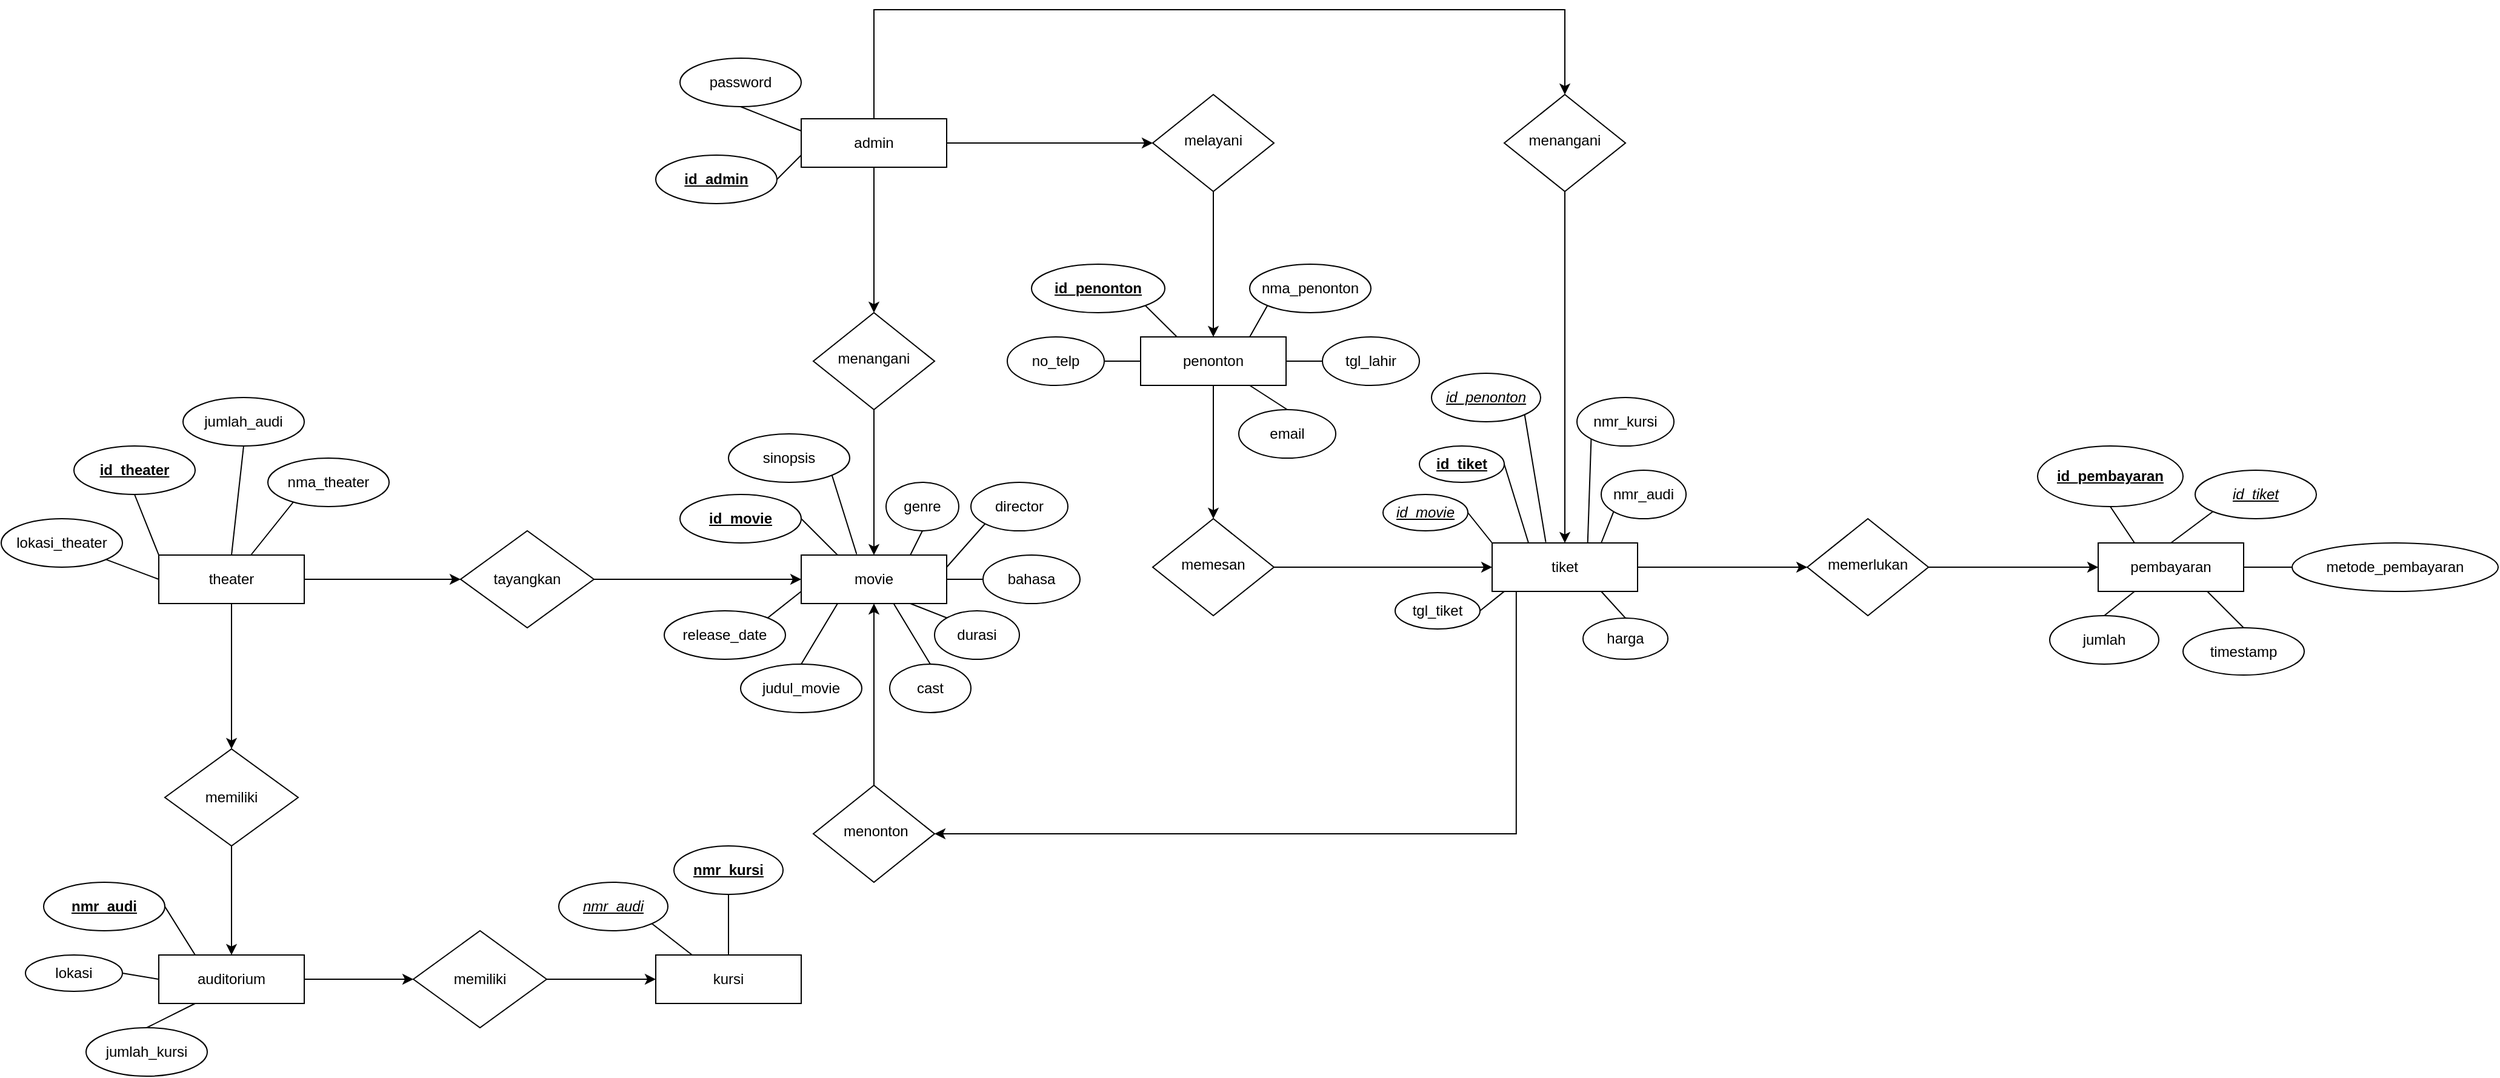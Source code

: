 <mxfile version="22.0.7" type="github">
  <diagram id="C5RBs43oDa-KdzZeNtuy" name="Page-1">
    <mxGraphModel dx="533" dy="1448" grid="1" gridSize="10" guides="1" tooltips="1" connect="1" arrows="1" fold="1" page="1" pageScale="1" pageWidth="827" pageHeight="1169" math="0" shadow="0">
      <root>
        <mxCell id="WIyWlLk6GJQsqaUBKTNV-0" />
        <mxCell id="WIyWlLk6GJQsqaUBKTNV-1" parent="WIyWlLk6GJQsqaUBKTNV-0" />
        <mxCell id="_PKyM5IX76t0KB1Gp7Ri-10" style="edgeStyle=orthogonalEdgeStyle;rounded=0;orthogonalLoop=1;jettySize=auto;html=1;exitX=1;exitY=0.5;exitDx=0;exitDy=0;entryX=0;entryY=0.5;entryDx=0;entryDy=0;" parent="WIyWlLk6GJQsqaUBKTNV-1" source="WIyWlLk6GJQsqaUBKTNV-3" target="WIyWlLk6GJQsqaUBKTNV-6" edge="1">
          <mxGeometry relative="1" as="geometry" />
        </mxCell>
        <mxCell id="_PKyM5IX76t0KB1Gp7Ri-12" style="edgeStyle=orthogonalEdgeStyle;rounded=0;orthogonalLoop=1;jettySize=auto;html=1;exitX=0.5;exitY=1;exitDx=0;exitDy=0;entryX=0.5;entryY=0;entryDx=0;entryDy=0;" parent="WIyWlLk6GJQsqaUBKTNV-1" source="WIyWlLk6GJQsqaUBKTNV-3" target="_PKyM5IX76t0KB1Gp7Ri-1" edge="1">
          <mxGeometry relative="1" as="geometry" />
        </mxCell>
        <mxCell id="siYbV0HiUOZwd2Igdg8H-30" style="rounded=0;orthogonalLoop=1;jettySize=auto;html=1;exitX=0;exitY=0.75;exitDx=0;exitDy=0;entryX=1;entryY=0.5;entryDx=0;entryDy=0;endArrow=none;endFill=0;" edge="1" parent="WIyWlLk6GJQsqaUBKTNV-1" source="WIyWlLk6GJQsqaUBKTNV-3" target="siYbV0HiUOZwd2Igdg8H-27">
          <mxGeometry relative="1" as="geometry" />
        </mxCell>
        <mxCell id="siYbV0HiUOZwd2Igdg8H-31" style="rounded=0;orthogonalLoop=1;jettySize=auto;html=1;exitX=0;exitY=0.25;exitDx=0;exitDy=0;entryX=0.5;entryY=1;entryDx=0;entryDy=0;endArrow=none;endFill=0;" edge="1" parent="WIyWlLk6GJQsqaUBKTNV-1" source="WIyWlLk6GJQsqaUBKTNV-3" target="siYbV0HiUOZwd2Igdg8H-29">
          <mxGeometry relative="1" as="geometry" />
        </mxCell>
        <mxCell id="siYbV0HiUOZwd2Igdg8H-51" style="edgeStyle=orthogonalEdgeStyle;rounded=0;orthogonalLoop=1;jettySize=auto;html=1;exitX=0.5;exitY=0;exitDx=0;exitDy=0;entryX=0.5;entryY=0;entryDx=0;entryDy=0;" edge="1" parent="WIyWlLk6GJQsqaUBKTNV-1" source="WIyWlLk6GJQsqaUBKTNV-3" target="siYbV0HiUOZwd2Igdg8H-52">
          <mxGeometry relative="1" as="geometry">
            <mxPoint x="1380" y="-1130" as="targetPoint" />
            <Array as="points">
              <mxPoint x="900" y="-1080" />
              <mxPoint x="1470" y="-1080" />
            </Array>
          </mxGeometry>
        </mxCell>
        <mxCell id="WIyWlLk6GJQsqaUBKTNV-3" value="admin" style="rounded=1;whiteSpace=wrap;html=1;fontSize=12;glass=0;strokeWidth=1;shadow=0;arcSize=0;" parent="WIyWlLk6GJQsqaUBKTNV-1" vertex="1">
          <mxGeometry x="840" y="-990" width="120" height="40" as="geometry" />
        </mxCell>
        <mxCell id="_PKyM5IX76t0KB1Gp7Ri-16" style="edgeStyle=orthogonalEdgeStyle;rounded=0;orthogonalLoop=1;jettySize=auto;html=1;exitX=0.5;exitY=1;exitDx=0;exitDy=0;entryX=0.5;entryY=0;entryDx=0;entryDy=0;" parent="WIyWlLk6GJQsqaUBKTNV-1" source="WIyWlLk6GJQsqaUBKTNV-6" target="WIyWlLk6GJQsqaUBKTNV-11" edge="1">
          <mxGeometry relative="1" as="geometry" />
        </mxCell>
        <mxCell id="WIyWlLk6GJQsqaUBKTNV-6" value="melayani" style="rhombus;whiteSpace=wrap;html=1;shadow=0;fontFamily=Helvetica;fontSize=12;align=center;strokeWidth=1;spacing=6;spacingTop=-4;" parent="WIyWlLk6GJQsqaUBKTNV-1" vertex="1">
          <mxGeometry x="1130" y="-1010" width="100" height="80" as="geometry" />
        </mxCell>
        <mxCell id="siYbV0HiUOZwd2Igdg8H-17" style="rounded=0;orthogonalLoop=1;jettySize=auto;html=1;exitX=0.75;exitY=1;exitDx=0;exitDy=0;entryX=0;entryY=0;entryDx=0;entryDy=0;endArrow=none;endFill=0;" edge="1" parent="WIyWlLk6GJQsqaUBKTNV-1" source="WIyWlLk6GJQsqaUBKTNV-7" target="siYbV0HiUOZwd2Igdg8H-11">
          <mxGeometry relative="1" as="geometry" />
        </mxCell>
        <mxCell id="siYbV0HiUOZwd2Igdg8H-18" style="rounded=0;orthogonalLoop=1;jettySize=auto;html=1;exitX=1;exitY=0.5;exitDx=0;exitDy=0;entryX=0;entryY=0.5;entryDx=0;entryDy=0;endArrow=none;endFill=0;" edge="1" parent="WIyWlLk6GJQsqaUBKTNV-1" source="WIyWlLk6GJQsqaUBKTNV-7" target="siYbV0HiUOZwd2Igdg8H-10">
          <mxGeometry relative="1" as="geometry" />
        </mxCell>
        <mxCell id="siYbV0HiUOZwd2Igdg8H-20" style="rounded=0;orthogonalLoop=1;jettySize=auto;html=1;exitX=1;exitY=0.25;exitDx=0;exitDy=0;entryX=0;entryY=1;entryDx=0;entryDy=0;endArrow=none;endFill=0;" edge="1" parent="WIyWlLk6GJQsqaUBKTNV-1" source="WIyWlLk6GJQsqaUBKTNV-7" target="siYbV0HiUOZwd2Igdg8H-15">
          <mxGeometry relative="1" as="geometry" />
        </mxCell>
        <mxCell id="siYbV0HiUOZwd2Igdg8H-21" style="rounded=0;orthogonalLoop=1;jettySize=auto;html=1;exitX=0.381;exitY=-0.019;exitDx=0;exitDy=0;entryX=1;entryY=1;entryDx=0;entryDy=0;exitPerimeter=0;endArrow=none;endFill=0;" edge="1" parent="WIyWlLk6GJQsqaUBKTNV-1" source="WIyWlLk6GJQsqaUBKTNV-7" target="siYbV0HiUOZwd2Igdg8H-13">
          <mxGeometry relative="1" as="geometry" />
        </mxCell>
        <mxCell id="siYbV0HiUOZwd2Igdg8H-22" style="rounded=0;orthogonalLoop=1;jettySize=auto;html=1;exitX=0.25;exitY=1;exitDx=0;exitDy=0;entryX=0.5;entryY=0;entryDx=0;entryDy=0;endArrow=none;endFill=0;" edge="1" parent="WIyWlLk6GJQsqaUBKTNV-1" source="WIyWlLk6GJQsqaUBKTNV-7" target="siYbV0HiUOZwd2Igdg8H-7">
          <mxGeometry relative="1" as="geometry" />
        </mxCell>
        <mxCell id="siYbV0HiUOZwd2Igdg8H-23" style="rounded=0;orthogonalLoop=1;jettySize=auto;html=1;exitX=0;exitY=0.75;exitDx=0;exitDy=0;entryX=1;entryY=0;entryDx=0;entryDy=0;endArrow=none;endFill=0;" edge="1" parent="WIyWlLk6GJQsqaUBKTNV-1" source="WIyWlLk6GJQsqaUBKTNV-7" target="siYbV0HiUOZwd2Igdg8H-12">
          <mxGeometry relative="1" as="geometry" />
        </mxCell>
        <mxCell id="siYbV0HiUOZwd2Igdg8H-24" style="rounded=0;orthogonalLoop=1;jettySize=auto;html=1;exitX=0.636;exitY=1.004;exitDx=0;exitDy=0;entryX=0.5;entryY=0;entryDx=0;entryDy=0;endArrow=none;endFill=0;exitPerimeter=0;" edge="1" parent="WIyWlLk6GJQsqaUBKTNV-1" source="WIyWlLk6GJQsqaUBKTNV-7" target="siYbV0HiUOZwd2Igdg8H-14">
          <mxGeometry relative="1" as="geometry" />
        </mxCell>
        <mxCell id="siYbV0HiUOZwd2Igdg8H-25" style="rounded=0;orthogonalLoop=1;jettySize=auto;html=1;exitX=0.25;exitY=0;exitDx=0;exitDy=0;entryX=1;entryY=0.5;entryDx=0;entryDy=0;endArrow=none;endFill=0;" edge="1" parent="WIyWlLk6GJQsqaUBKTNV-1" source="WIyWlLk6GJQsqaUBKTNV-7" target="siYbV0HiUOZwd2Igdg8H-8">
          <mxGeometry relative="1" as="geometry" />
        </mxCell>
        <mxCell id="siYbV0HiUOZwd2Igdg8H-26" style="rounded=0;orthogonalLoop=1;jettySize=auto;html=1;exitX=0.75;exitY=0;exitDx=0;exitDy=0;entryX=0.5;entryY=1;entryDx=0;entryDy=0;endArrow=none;endFill=0;" edge="1" parent="WIyWlLk6GJQsqaUBKTNV-1" source="WIyWlLk6GJQsqaUBKTNV-7" target="siYbV0HiUOZwd2Igdg8H-9">
          <mxGeometry relative="1" as="geometry" />
        </mxCell>
        <mxCell id="WIyWlLk6GJQsqaUBKTNV-7" value="movie" style="rounded=1;whiteSpace=wrap;html=1;fontSize=12;glass=0;strokeWidth=1;shadow=0;arcSize=0;" parent="WIyWlLk6GJQsqaUBKTNV-1" vertex="1">
          <mxGeometry x="840" y="-630" width="120" height="40" as="geometry" />
        </mxCell>
        <mxCell id="_PKyM5IX76t0KB1Gp7Ri-24" style="edgeStyle=orthogonalEdgeStyle;rounded=0;orthogonalLoop=1;jettySize=auto;html=1;exitX=1;exitY=0.5;exitDx=0;exitDy=0;entryX=0;entryY=0.5;entryDx=0;entryDy=0;" parent="WIyWlLk6GJQsqaUBKTNV-1" source="WIyWlLk6GJQsqaUBKTNV-10" target="WIyWlLk6GJQsqaUBKTNV-12" edge="1">
          <mxGeometry relative="1" as="geometry">
            <Array as="points">
              <mxPoint x="1300" y="-620" />
              <mxPoint x="1300" y="-620" />
            </Array>
          </mxGeometry>
        </mxCell>
        <mxCell id="WIyWlLk6GJQsqaUBKTNV-10" value="memesan" style="rhombus;whiteSpace=wrap;html=1;shadow=0;fontFamily=Helvetica;fontSize=12;align=center;strokeWidth=1;spacing=6;spacingTop=-4;" parent="WIyWlLk6GJQsqaUBKTNV-1" vertex="1">
          <mxGeometry x="1130" y="-660" width="100" height="80" as="geometry" />
        </mxCell>
        <mxCell id="_PKyM5IX76t0KB1Gp7Ri-23" style="edgeStyle=orthogonalEdgeStyle;rounded=0;orthogonalLoop=1;jettySize=auto;html=1;exitX=0.5;exitY=1;exitDx=0;exitDy=0;entryX=0.5;entryY=0;entryDx=0;entryDy=0;" parent="WIyWlLk6GJQsqaUBKTNV-1" source="WIyWlLk6GJQsqaUBKTNV-11" target="WIyWlLk6GJQsqaUBKTNV-10" edge="1">
          <mxGeometry relative="1" as="geometry" />
        </mxCell>
        <mxCell id="siYbV0HiUOZwd2Igdg8H-39" style="rounded=0;orthogonalLoop=1;jettySize=auto;html=1;exitX=1;exitY=0.5;exitDx=0;exitDy=0;entryX=0;entryY=0.5;entryDx=0;entryDy=0;endArrow=none;endFill=0;" edge="1" parent="WIyWlLk6GJQsqaUBKTNV-1" source="WIyWlLk6GJQsqaUBKTNV-11" target="siYbV0HiUOZwd2Igdg8H-32">
          <mxGeometry relative="1" as="geometry" />
        </mxCell>
        <mxCell id="siYbV0HiUOZwd2Igdg8H-40" style="rounded=0;orthogonalLoop=1;jettySize=auto;html=1;exitX=0.75;exitY=0;exitDx=0;exitDy=0;entryX=0;entryY=1;entryDx=0;entryDy=0;endArrow=none;endFill=0;" edge="1" parent="WIyWlLk6GJQsqaUBKTNV-1" source="WIyWlLk6GJQsqaUBKTNV-11" target="siYbV0HiUOZwd2Igdg8H-34">
          <mxGeometry relative="1" as="geometry" />
        </mxCell>
        <mxCell id="siYbV0HiUOZwd2Igdg8H-41" style="rounded=0;orthogonalLoop=1;jettySize=auto;html=1;exitX=0.75;exitY=1;exitDx=0;exitDy=0;entryX=0.5;entryY=0;entryDx=0;entryDy=0;endArrow=none;endFill=0;" edge="1" parent="WIyWlLk6GJQsqaUBKTNV-1" source="WIyWlLk6GJQsqaUBKTNV-11" target="siYbV0HiUOZwd2Igdg8H-33">
          <mxGeometry relative="1" as="geometry" />
        </mxCell>
        <mxCell id="siYbV0HiUOZwd2Igdg8H-42" style="rounded=0;orthogonalLoop=1;jettySize=auto;html=1;exitX=0;exitY=0.5;exitDx=0;exitDy=0;entryX=1;entryY=0.5;entryDx=0;entryDy=0;endArrow=none;endFill=0;" edge="1" parent="WIyWlLk6GJQsqaUBKTNV-1" source="WIyWlLk6GJQsqaUBKTNV-11" target="siYbV0HiUOZwd2Igdg8H-38">
          <mxGeometry relative="1" as="geometry" />
        </mxCell>
        <mxCell id="siYbV0HiUOZwd2Igdg8H-43" style="rounded=0;orthogonalLoop=1;jettySize=auto;html=1;exitX=0.25;exitY=0;exitDx=0;exitDy=0;entryX=1;entryY=1;entryDx=0;entryDy=0;endArrow=none;endFill=0;" edge="1" parent="WIyWlLk6GJQsqaUBKTNV-1" source="WIyWlLk6GJQsqaUBKTNV-11" target="siYbV0HiUOZwd2Igdg8H-35">
          <mxGeometry relative="1" as="geometry" />
        </mxCell>
        <mxCell id="WIyWlLk6GJQsqaUBKTNV-11" value="penonton" style="rounded=1;whiteSpace=wrap;html=1;fontSize=12;glass=0;strokeWidth=1;shadow=0;arcSize=0;" parent="WIyWlLk6GJQsqaUBKTNV-1" vertex="1">
          <mxGeometry x="1120" y="-810" width="120" height="40" as="geometry" />
        </mxCell>
        <mxCell id="H7lzsLQxyqfOXOnWuKf4-11" style="edgeStyle=orthogonalEdgeStyle;rounded=0;orthogonalLoop=1;jettySize=auto;html=1;entryX=0;entryY=0.5;entryDx=0;entryDy=0;exitX=1;exitY=0.5;exitDx=0;exitDy=0;" parent="WIyWlLk6GJQsqaUBKTNV-1" source="WIyWlLk6GJQsqaUBKTNV-12" target="H7lzsLQxyqfOXOnWuKf4-3" edge="1">
          <mxGeometry relative="1" as="geometry">
            <mxPoint x="1580" y="-530" as="sourcePoint" />
          </mxGeometry>
        </mxCell>
        <mxCell id="_PKyM5IX76t0KB1Gp7Ri-25" style="edgeStyle=orthogonalEdgeStyle;rounded=0;orthogonalLoop=1;jettySize=auto;html=1;exitX=0.166;exitY=0.983;exitDx=0;exitDy=0;entryX=1;entryY=0.5;entryDx=0;entryDy=0;exitPerimeter=0;" parent="WIyWlLk6GJQsqaUBKTNV-1" source="WIyWlLk6GJQsqaUBKTNV-12" target="H7lzsLQxyqfOXOnWuKf4-21" edge="1">
          <mxGeometry relative="1" as="geometry">
            <Array as="points">
              <mxPoint x="1430" y="-400" />
            </Array>
          </mxGeometry>
        </mxCell>
        <mxCell id="siYbV0HiUOZwd2Igdg8H-61" style="rounded=0;orthogonalLoop=1;jettySize=auto;html=1;exitX=0.25;exitY=0;exitDx=0;exitDy=0;entryX=1;entryY=0.5;entryDx=0;entryDy=0;endArrow=none;endFill=0;" edge="1" parent="WIyWlLk6GJQsqaUBKTNV-1" source="WIyWlLk6GJQsqaUBKTNV-12" target="siYbV0HiUOZwd2Igdg8H-47">
          <mxGeometry relative="1" as="geometry" />
        </mxCell>
        <mxCell id="siYbV0HiUOZwd2Igdg8H-62" style="rounded=0;orthogonalLoop=1;jettySize=auto;html=1;exitX=0.369;exitY=-0.017;exitDx=0;exitDy=0;entryX=1;entryY=1;entryDx=0;entryDy=0;endArrow=none;endFill=0;exitPerimeter=0;" edge="1" parent="WIyWlLk6GJQsqaUBKTNV-1" source="WIyWlLk6GJQsqaUBKTNV-12" target="siYbV0HiUOZwd2Igdg8H-57">
          <mxGeometry relative="1" as="geometry" />
        </mxCell>
        <mxCell id="siYbV0HiUOZwd2Igdg8H-63" style="rounded=0;orthogonalLoop=1;jettySize=auto;html=1;exitX=0.657;exitY=0.002;exitDx=0;exitDy=0;entryX=0;entryY=1;entryDx=0;entryDy=0;endArrow=none;endFill=0;exitPerimeter=0;" edge="1" parent="WIyWlLk6GJQsqaUBKTNV-1" source="WIyWlLk6GJQsqaUBKTNV-12" target="siYbV0HiUOZwd2Igdg8H-56">
          <mxGeometry relative="1" as="geometry" />
        </mxCell>
        <mxCell id="siYbV0HiUOZwd2Igdg8H-64" style="rounded=0;orthogonalLoop=1;jettySize=auto;html=1;exitX=0.75;exitY=0;exitDx=0;exitDy=0;entryX=0;entryY=1;entryDx=0;entryDy=0;endArrow=none;endFill=0;" edge="1" parent="WIyWlLk6GJQsqaUBKTNV-1" source="WIyWlLk6GJQsqaUBKTNV-12" target="siYbV0HiUOZwd2Igdg8H-49">
          <mxGeometry relative="1" as="geometry" />
        </mxCell>
        <mxCell id="siYbV0HiUOZwd2Igdg8H-65" style="rounded=0;orthogonalLoop=1;jettySize=auto;html=1;exitX=0.75;exitY=1;exitDx=0;exitDy=0;entryX=0.5;entryY=0;entryDx=0;entryDy=0;endArrow=none;endFill=0;" edge="1" parent="WIyWlLk6GJQsqaUBKTNV-1" source="WIyWlLk6GJQsqaUBKTNV-12" target="siYbV0HiUOZwd2Igdg8H-58">
          <mxGeometry relative="1" as="geometry" />
        </mxCell>
        <mxCell id="siYbV0HiUOZwd2Igdg8H-66" style="rounded=0;orthogonalLoop=1;jettySize=auto;html=1;exitX=0.097;exitY=0.967;exitDx=0;exitDy=0;entryX=1;entryY=0.5;entryDx=0;entryDy=0;endArrow=none;endFill=0;exitPerimeter=0;" edge="1" parent="WIyWlLk6GJQsqaUBKTNV-1" source="WIyWlLk6GJQsqaUBKTNV-12" target="siYbV0HiUOZwd2Igdg8H-59">
          <mxGeometry relative="1" as="geometry" />
        </mxCell>
        <mxCell id="siYbV0HiUOZwd2Igdg8H-67" style="rounded=0;orthogonalLoop=1;jettySize=auto;html=1;exitX=0;exitY=0;exitDx=0;exitDy=0;entryX=1;entryY=0.5;entryDx=0;entryDy=0;endArrow=none;endFill=0;" edge="1" parent="WIyWlLk6GJQsqaUBKTNV-1" source="WIyWlLk6GJQsqaUBKTNV-12" target="siYbV0HiUOZwd2Igdg8H-60">
          <mxGeometry relative="1" as="geometry" />
        </mxCell>
        <mxCell id="WIyWlLk6GJQsqaUBKTNV-12" value="tiket" style="rounded=1;whiteSpace=wrap;html=1;fontSize=12;glass=0;strokeWidth=1;shadow=0;arcSize=0;" parent="WIyWlLk6GJQsqaUBKTNV-1" vertex="1">
          <mxGeometry x="1410" y="-640" width="120" height="40" as="geometry" />
        </mxCell>
        <mxCell id="siYbV0HiUOZwd2Igdg8H-82" style="rounded=0;orthogonalLoop=1;jettySize=auto;html=1;exitX=0.25;exitY=0;exitDx=0;exitDy=0;entryX=0.5;entryY=1;entryDx=0;entryDy=0;endArrow=none;endFill=0;" edge="1" parent="WIyWlLk6GJQsqaUBKTNV-1" source="0pmJgNY4Z6x7X1kbjib6-4" target="siYbV0HiUOZwd2Igdg8H-77">
          <mxGeometry relative="1" as="geometry" />
        </mxCell>
        <mxCell id="siYbV0HiUOZwd2Igdg8H-83" style="rounded=0;orthogonalLoop=1;jettySize=auto;html=1;exitX=0.5;exitY=0;exitDx=0;exitDy=0;entryX=0;entryY=1;entryDx=0;entryDy=0;endArrow=none;endFill=0;" edge="1" parent="WIyWlLk6GJQsqaUBKTNV-1" source="0pmJgNY4Z6x7X1kbjib6-4" target="siYbV0HiUOZwd2Igdg8H-80">
          <mxGeometry relative="1" as="geometry" />
        </mxCell>
        <mxCell id="siYbV0HiUOZwd2Igdg8H-84" style="rounded=0;orthogonalLoop=1;jettySize=auto;html=1;exitX=1;exitY=0.5;exitDx=0;exitDy=0;entryX=0;entryY=0.5;entryDx=0;entryDy=0;endArrow=none;endFill=0;" edge="1" parent="WIyWlLk6GJQsqaUBKTNV-1" source="0pmJgNY4Z6x7X1kbjib6-4" target="siYbV0HiUOZwd2Igdg8H-81">
          <mxGeometry relative="1" as="geometry" />
        </mxCell>
        <mxCell id="siYbV0HiUOZwd2Igdg8H-85" style="rounded=0;orthogonalLoop=1;jettySize=auto;html=1;exitX=0.75;exitY=1;exitDx=0;exitDy=0;entryX=0.5;entryY=0;entryDx=0;entryDy=0;endArrow=none;endFill=0;" edge="1" parent="WIyWlLk6GJQsqaUBKTNV-1" source="0pmJgNY4Z6x7X1kbjib6-4" target="siYbV0HiUOZwd2Igdg8H-79">
          <mxGeometry relative="1" as="geometry" />
        </mxCell>
        <mxCell id="siYbV0HiUOZwd2Igdg8H-86" style="rounded=0;orthogonalLoop=1;jettySize=auto;html=1;exitX=0.25;exitY=1;exitDx=0;exitDy=0;entryX=0.5;entryY=0;entryDx=0;entryDy=0;endArrow=none;endFill=0;" edge="1" parent="WIyWlLk6GJQsqaUBKTNV-1" source="0pmJgNY4Z6x7X1kbjib6-4" target="siYbV0HiUOZwd2Igdg8H-78">
          <mxGeometry relative="1" as="geometry" />
        </mxCell>
        <mxCell id="0pmJgNY4Z6x7X1kbjib6-4" value="pembayaran" style="rounded=1;whiteSpace=wrap;html=1;fontSize=12;glass=0;strokeWidth=1;shadow=0;arcSize=0;" parent="WIyWlLk6GJQsqaUBKTNV-1" vertex="1">
          <mxGeometry x="1910" y="-640" width="120" height="40" as="geometry" />
        </mxCell>
        <mxCell id="H7lzsLQxyqfOXOnWuKf4-13" value="" style="edgeStyle=orthogonalEdgeStyle;rounded=0;orthogonalLoop=1;jettySize=auto;html=1;exitX=1;exitY=0.5;exitDx=0;exitDy=0;entryX=0;entryY=0.5;entryDx=0;entryDy=0;" parent="WIyWlLk6GJQsqaUBKTNV-1" source="H7lzsLQxyqfOXOnWuKf4-3" target="0pmJgNY4Z6x7X1kbjib6-4" edge="1">
          <mxGeometry relative="1" as="geometry" />
        </mxCell>
        <mxCell id="H7lzsLQxyqfOXOnWuKf4-3" value="memerlukan" style="rhombus;whiteSpace=wrap;html=1;shadow=0;fontFamily=Helvetica;fontSize=12;align=center;strokeWidth=1;spacing=6;spacingTop=-4;" parent="WIyWlLk6GJQsqaUBKTNV-1" vertex="1">
          <mxGeometry x="1670" y="-660" width="100" height="80" as="geometry" />
        </mxCell>
        <mxCell id="_PKyM5IX76t0KB1Gp7Ri-26" style="edgeStyle=orthogonalEdgeStyle;rounded=0;orthogonalLoop=1;jettySize=auto;html=1;exitX=0.5;exitY=0;exitDx=0;exitDy=0;entryX=0.5;entryY=1;entryDx=0;entryDy=0;" parent="WIyWlLk6GJQsqaUBKTNV-1" source="H7lzsLQxyqfOXOnWuKf4-21" target="WIyWlLk6GJQsqaUBKTNV-7" edge="1">
          <mxGeometry relative="1" as="geometry" />
        </mxCell>
        <mxCell id="H7lzsLQxyqfOXOnWuKf4-21" value="&amp;nbsp;menonton" style="rhombus;whiteSpace=wrap;html=1;shadow=0;fontFamily=Helvetica;fontSize=12;align=center;strokeWidth=1;spacing=6;spacingTop=-4;" parent="WIyWlLk6GJQsqaUBKTNV-1" vertex="1">
          <mxGeometry x="850" y="-440" width="100" height="80" as="geometry" />
        </mxCell>
        <mxCell id="_PKyM5IX76t0KB1Gp7Ri-20" style="edgeStyle=orthogonalEdgeStyle;rounded=0;orthogonalLoop=1;jettySize=auto;html=1;exitX=0.5;exitY=1;exitDx=0;exitDy=0;entryX=0.5;entryY=0;entryDx=0;entryDy=0;" parent="WIyWlLk6GJQsqaUBKTNV-1" source="_PKyM5IX76t0KB1Gp7Ri-1" target="WIyWlLk6GJQsqaUBKTNV-7" edge="1">
          <mxGeometry relative="1" as="geometry" />
        </mxCell>
        <mxCell id="_PKyM5IX76t0KB1Gp7Ri-1" value="menangani" style="rhombus;whiteSpace=wrap;html=1;shadow=0;fontFamily=Helvetica;fontSize=12;align=center;strokeWidth=1;spacing=6;spacingTop=-4;" parent="WIyWlLk6GJQsqaUBKTNV-1" vertex="1">
          <mxGeometry x="850" y="-830" width="100" height="80" as="geometry" />
        </mxCell>
        <mxCell id="_PKyM5IX76t0KB1Gp7Ri-21" style="edgeStyle=orthogonalEdgeStyle;rounded=0;orthogonalLoop=1;jettySize=auto;html=1;exitX=1;exitY=0.5;exitDx=0;exitDy=0;entryX=0;entryY=0.5;entryDx=0;entryDy=0;" parent="WIyWlLk6GJQsqaUBKTNV-1" source="_PKyM5IX76t0KB1Gp7Ri-5" target="_PKyM5IX76t0KB1Gp7Ri-6" edge="1">
          <mxGeometry relative="1" as="geometry" />
        </mxCell>
        <mxCell id="siYbV0HiUOZwd2Igdg8H-2" style="rounded=0;orthogonalLoop=1;jettySize=auto;html=1;entryX=0.5;entryY=1;entryDx=0;entryDy=0;endArrow=none;endFill=0;exitX=0;exitY=0;exitDx=0;exitDy=0;" edge="1" parent="WIyWlLk6GJQsqaUBKTNV-1" source="_PKyM5IX76t0KB1Gp7Ri-5" target="siYbV0HiUOZwd2Igdg8H-0">
          <mxGeometry relative="1" as="geometry" />
        </mxCell>
        <mxCell id="siYbV0HiUOZwd2Igdg8H-3" style="rounded=0;orthogonalLoop=1;jettySize=auto;html=1;entryX=0.5;entryY=0;entryDx=0;entryDy=0;endArrow=none;endFill=0;" edge="1" parent="WIyWlLk6GJQsqaUBKTNV-1" source="_PKyM5IX76t0KB1Gp7Ri-5" target="siYbV0HiUOZwd2Igdg8H-1">
          <mxGeometry relative="1" as="geometry" />
        </mxCell>
        <mxCell id="siYbV0HiUOZwd2Igdg8H-5" value="" style="rounded=0;orthogonalLoop=1;jettySize=auto;html=1;endArrow=none;endFill=0;exitX=0;exitY=0.5;exitDx=0;exitDy=0;" edge="1" parent="WIyWlLk6GJQsqaUBKTNV-1" source="_PKyM5IX76t0KB1Gp7Ri-5" target="siYbV0HiUOZwd2Igdg8H-4">
          <mxGeometry relative="1" as="geometry" />
        </mxCell>
        <mxCell id="siYbV0HiUOZwd2Igdg8H-54" style="rounded=0;orthogonalLoop=1;jettySize=auto;html=1;exitX=0.5;exitY=0;exitDx=0;exitDy=0;endArrow=none;endFill=0;entryX=0.5;entryY=1;entryDx=0;entryDy=0;" edge="1" parent="WIyWlLk6GJQsqaUBKTNV-1" source="_PKyM5IX76t0KB1Gp7Ri-5" target="siYbV0HiUOZwd2Igdg8H-55">
          <mxGeometry relative="1" as="geometry">
            <mxPoint x="430" y="-700" as="targetPoint" />
          </mxGeometry>
        </mxCell>
        <mxCell id="siYbV0HiUOZwd2Igdg8H-69" style="edgeStyle=orthogonalEdgeStyle;rounded=0;orthogonalLoop=1;jettySize=auto;html=1;entryX=0.5;entryY=0;entryDx=0;entryDy=0;" edge="1" parent="WIyWlLk6GJQsqaUBKTNV-1" source="_PKyM5IX76t0KB1Gp7Ri-5" target="siYbV0HiUOZwd2Igdg8H-68">
          <mxGeometry relative="1" as="geometry" />
        </mxCell>
        <mxCell id="_PKyM5IX76t0KB1Gp7Ri-5" value="theater" style="rounded=1;whiteSpace=wrap;html=1;fontSize=12;glass=0;strokeWidth=1;shadow=0;arcSize=0;" parent="WIyWlLk6GJQsqaUBKTNV-1" vertex="1">
          <mxGeometry x="310" y="-630" width="120" height="40" as="geometry" />
        </mxCell>
        <mxCell id="_PKyM5IX76t0KB1Gp7Ri-22" style="edgeStyle=orthogonalEdgeStyle;rounded=0;orthogonalLoop=1;jettySize=auto;html=1;exitX=1;exitY=0.5;exitDx=0;exitDy=0;entryX=0;entryY=0.5;entryDx=0;entryDy=0;" parent="WIyWlLk6GJQsqaUBKTNV-1" source="_PKyM5IX76t0KB1Gp7Ri-6" target="WIyWlLk6GJQsqaUBKTNV-7" edge="1">
          <mxGeometry relative="1" as="geometry" />
        </mxCell>
        <mxCell id="_PKyM5IX76t0KB1Gp7Ri-6" value="tayangkan" style="rhombus;whiteSpace=wrap;html=1;rounded=1;glass=0;strokeWidth=1;shadow=0;arcSize=0;" parent="WIyWlLk6GJQsqaUBKTNV-1" vertex="1">
          <mxGeometry x="559" y="-650" width="110" height="80" as="geometry" />
        </mxCell>
        <mxCell id="siYbV0HiUOZwd2Igdg8H-0" value="id_theater" style="ellipse;whiteSpace=wrap;html=1;fontStyle=5" vertex="1" parent="WIyWlLk6GJQsqaUBKTNV-1">
          <mxGeometry x="240" y="-720" width="100" height="40" as="geometry" />
        </mxCell>
        <mxCell id="siYbV0HiUOZwd2Igdg8H-1" value="nma_theater" style="ellipse;whiteSpace=wrap;html=1;" vertex="1" parent="WIyWlLk6GJQsqaUBKTNV-1">
          <mxGeometry x="400" y="-710" width="100" height="40" as="geometry" />
        </mxCell>
        <mxCell id="siYbV0HiUOZwd2Igdg8H-4" value="lokasi_theater" style="ellipse;whiteSpace=wrap;html=1;" vertex="1" parent="WIyWlLk6GJQsqaUBKTNV-1">
          <mxGeometry x="180" y="-660" width="100" height="40" as="geometry" />
        </mxCell>
        <mxCell id="siYbV0HiUOZwd2Igdg8H-7" value="judul_movie" style="ellipse;whiteSpace=wrap;html=1;" vertex="1" parent="WIyWlLk6GJQsqaUBKTNV-1">
          <mxGeometry x="790" y="-540" width="100" height="40" as="geometry" />
        </mxCell>
        <mxCell id="siYbV0HiUOZwd2Igdg8H-8" value="id_movie" style="ellipse;whiteSpace=wrap;html=1;fontStyle=5" vertex="1" parent="WIyWlLk6GJQsqaUBKTNV-1">
          <mxGeometry x="740" y="-680" width="100" height="40" as="geometry" />
        </mxCell>
        <mxCell id="siYbV0HiUOZwd2Igdg8H-9" value="genre" style="ellipse;whiteSpace=wrap;html=1;" vertex="1" parent="WIyWlLk6GJQsqaUBKTNV-1">
          <mxGeometry x="910" y="-690" width="60" height="40" as="geometry" />
        </mxCell>
        <mxCell id="siYbV0HiUOZwd2Igdg8H-10" value="bahasa" style="ellipse;whiteSpace=wrap;html=1;" vertex="1" parent="WIyWlLk6GJQsqaUBKTNV-1">
          <mxGeometry x="990" y="-630" width="80" height="40" as="geometry" />
        </mxCell>
        <mxCell id="siYbV0HiUOZwd2Igdg8H-11" value="durasi" style="ellipse;whiteSpace=wrap;html=1;" vertex="1" parent="WIyWlLk6GJQsqaUBKTNV-1">
          <mxGeometry x="950" y="-584" width="70" height="40" as="geometry" />
        </mxCell>
        <mxCell id="siYbV0HiUOZwd2Igdg8H-12" value="release_date" style="ellipse;whiteSpace=wrap;html=1;" vertex="1" parent="WIyWlLk6GJQsqaUBKTNV-1">
          <mxGeometry x="727" y="-584" width="100" height="40" as="geometry" />
        </mxCell>
        <mxCell id="siYbV0HiUOZwd2Igdg8H-13" value="sinopsis" style="ellipse;whiteSpace=wrap;html=1;" vertex="1" parent="WIyWlLk6GJQsqaUBKTNV-1">
          <mxGeometry x="780" y="-730" width="100" height="40" as="geometry" />
        </mxCell>
        <mxCell id="siYbV0HiUOZwd2Igdg8H-14" value="cast" style="ellipse;whiteSpace=wrap;html=1;" vertex="1" parent="WIyWlLk6GJQsqaUBKTNV-1">
          <mxGeometry x="913" y="-540" width="67" height="40" as="geometry" />
        </mxCell>
        <mxCell id="siYbV0HiUOZwd2Igdg8H-15" value="director" style="ellipse;whiteSpace=wrap;html=1;" vertex="1" parent="WIyWlLk6GJQsqaUBKTNV-1">
          <mxGeometry x="980" y="-690" width="80" height="40" as="geometry" />
        </mxCell>
        <mxCell id="siYbV0HiUOZwd2Igdg8H-27" value="id_admin" style="ellipse;whiteSpace=wrap;html=1;fontStyle=5" vertex="1" parent="WIyWlLk6GJQsqaUBKTNV-1">
          <mxGeometry x="720" y="-960" width="100" height="40" as="geometry" />
        </mxCell>
        <mxCell id="siYbV0HiUOZwd2Igdg8H-29" value="password" style="ellipse;whiteSpace=wrap;html=1;" vertex="1" parent="WIyWlLk6GJQsqaUBKTNV-1">
          <mxGeometry x="740" y="-1040" width="100" height="40" as="geometry" />
        </mxCell>
        <mxCell id="siYbV0HiUOZwd2Igdg8H-32" value="tgl_lahir" style="ellipse;whiteSpace=wrap;html=1;" vertex="1" parent="WIyWlLk6GJQsqaUBKTNV-1">
          <mxGeometry x="1270" y="-810" width="80" height="40" as="geometry" />
        </mxCell>
        <mxCell id="siYbV0HiUOZwd2Igdg8H-33" value="email" style="ellipse;whiteSpace=wrap;html=1;" vertex="1" parent="WIyWlLk6GJQsqaUBKTNV-1">
          <mxGeometry x="1201" y="-750" width="80" height="40" as="geometry" />
        </mxCell>
        <mxCell id="siYbV0HiUOZwd2Igdg8H-34" value="nma_penonton" style="ellipse;whiteSpace=wrap;html=1;" vertex="1" parent="WIyWlLk6GJQsqaUBKTNV-1">
          <mxGeometry x="1210" y="-870" width="100" height="40" as="geometry" />
        </mxCell>
        <mxCell id="siYbV0HiUOZwd2Igdg8H-35" value="id_penonton" style="ellipse;whiteSpace=wrap;html=1;fontStyle=5" vertex="1" parent="WIyWlLk6GJQsqaUBKTNV-1">
          <mxGeometry x="1030" y="-870" width="110" height="40" as="geometry" />
        </mxCell>
        <mxCell id="siYbV0HiUOZwd2Igdg8H-38" value="no_telp" style="ellipse;whiteSpace=wrap;html=1;" vertex="1" parent="WIyWlLk6GJQsqaUBKTNV-1">
          <mxGeometry x="1010" y="-810" width="80" height="40" as="geometry" />
        </mxCell>
        <mxCell id="siYbV0HiUOZwd2Igdg8H-47" value="id_tiket" style="ellipse;whiteSpace=wrap;html=1;fontStyle=5" vertex="1" parent="WIyWlLk6GJQsqaUBKTNV-1">
          <mxGeometry x="1350" y="-720" width="70" height="30" as="geometry" />
        </mxCell>
        <mxCell id="siYbV0HiUOZwd2Igdg8H-49" value="nmr_audi" style="ellipse;whiteSpace=wrap;html=1;" vertex="1" parent="WIyWlLk6GJQsqaUBKTNV-1">
          <mxGeometry x="1500" y="-700" width="70" height="40" as="geometry" />
        </mxCell>
        <mxCell id="siYbV0HiUOZwd2Igdg8H-53" style="edgeStyle=orthogonalEdgeStyle;rounded=0;orthogonalLoop=1;jettySize=auto;html=1;entryX=0.5;entryY=0;entryDx=0;entryDy=0;" edge="1" parent="WIyWlLk6GJQsqaUBKTNV-1" source="siYbV0HiUOZwd2Igdg8H-52" target="WIyWlLk6GJQsqaUBKTNV-12">
          <mxGeometry relative="1" as="geometry" />
        </mxCell>
        <mxCell id="siYbV0HiUOZwd2Igdg8H-52" value="menangani" style="rhombus;whiteSpace=wrap;html=1;shadow=0;fontFamily=Helvetica;fontSize=12;align=center;strokeWidth=1;spacing=6;spacingTop=-4;" vertex="1" parent="WIyWlLk6GJQsqaUBKTNV-1">
          <mxGeometry x="1420" y="-1010" width="100" height="80" as="geometry" />
        </mxCell>
        <mxCell id="siYbV0HiUOZwd2Igdg8H-55" value="jumlah_audi" style="ellipse;whiteSpace=wrap;html=1;fontStyle=0" vertex="1" parent="WIyWlLk6GJQsqaUBKTNV-1">
          <mxGeometry x="330" y="-760" width="100" height="40" as="geometry" />
        </mxCell>
        <mxCell id="siYbV0HiUOZwd2Igdg8H-56" value="nmr_kursi" style="ellipse;whiteSpace=wrap;html=1;" vertex="1" parent="WIyWlLk6GJQsqaUBKTNV-1">
          <mxGeometry x="1480" y="-760" width="80" height="40" as="geometry" />
        </mxCell>
        <mxCell id="siYbV0HiUOZwd2Igdg8H-57" value="id_penonton" style="ellipse;whiteSpace=wrap;html=1;fontStyle=6" vertex="1" parent="WIyWlLk6GJQsqaUBKTNV-1">
          <mxGeometry x="1360" y="-780" width="90" height="40" as="geometry" />
        </mxCell>
        <mxCell id="siYbV0HiUOZwd2Igdg8H-58" value="&lt;span style=&quot;font-style: normal;&quot;&gt;harga&lt;/span&gt;" style="ellipse;whiteSpace=wrap;html=1;fontStyle=2" vertex="1" parent="WIyWlLk6GJQsqaUBKTNV-1">
          <mxGeometry x="1485" y="-578" width="70" height="34" as="geometry" />
        </mxCell>
        <mxCell id="siYbV0HiUOZwd2Igdg8H-59" value="tgl_tiket" style="ellipse;whiteSpace=wrap;html=1;" vertex="1" parent="WIyWlLk6GJQsqaUBKTNV-1">
          <mxGeometry x="1330" y="-599" width="70" height="30" as="geometry" />
        </mxCell>
        <mxCell id="siYbV0HiUOZwd2Igdg8H-60" value="&lt;i&gt;id_movie&lt;/i&gt;" style="ellipse;whiteSpace=wrap;html=1;fontStyle=4" vertex="1" parent="WIyWlLk6GJQsqaUBKTNV-1">
          <mxGeometry x="1320" y="-680" width="70" height="30" as="geometry" />
        </mxCell>
        <mxCell id="siYbV0HiUOZwd2Igdg8H-71" style="edgeStyle=orthogonalEdgeStyle;rounded=0;orthogonalLoop=1;jettySize=auto;html=1;entryX=0.5;entryY=0;entryDx=0;entryDy=0;" edge="1" parent="WIyWlLk6GJQsqaUBKTNV-1" source="siYbV0HiUOZwd2Igdg8H-68" target="siYbV0HiUOZwd2Igdg8H-70">
          <mxGeometry relative="1" as="geometry" />
        </mxCell>
        <mxCell id="siYbV0HiUOZwd2Igdg8H-68" value="memiliki" style="rhombus;whiteSpace=wrap;html=1;rounded=1;glass=0;strokeWidth=1;shadow=0;arcSize=0;" vertex="1" parent="WIyWlLk6GJQsqaUBKTNV-1">
          <mxGeometry x="315" y="-470" width="110" height="80" as="geometry" />
        </mxCell>
        <mxCell id="siYbV0HiUOZwd2Igdg8H-73" style="edgeStyle=orthogonalEdgeStyle;rounded=0;orthogonalLoop=1;jettySize=auto;html=1;entryX=0;entryY=0.5;entryDx=0;entryDy=0;" edge="1" parent="WIyWlLk6GJQsqaUBKTNV-1" source="siYbV0HiUOZwd2Igdg8H-70" target="siYbV0HiUOZwd2Igdg8H-72">
          <mxGeometry relative="1" as="geometry" />
        </mxCell>
        <mxCell id="siYbV0HiUOZwd2Igdg8H-88" style="rounded=0;orthogonalLoop=1;jettySize=auto;html=1;exitX=0.25;exitY=0;exitDx=0;exitDy=0;entryX=1;entryY=0.5;entryDx=0;entryDy=0;endArrow=none;endFill=0;" edge="1" parent="WIyWlLk6GJQsqaUBKTNV-1" source="siYbV0HiUOZwd2Igdg8H-70" target="siYbV0HiUOZwd2Igdg8H-87">
          <mxGeometry relative="1" as="geometry" />
        </mxCell>
        <mxCell id="siYbV0HiUOZwd2Igdg8H-90" style="rounded=0;orthogonalLoop=1;jettySize=auto;html=1;exitX=0;exitY=0.5;exitDx=0;exitDy=0;entryX=1;entryY=0.5;entryDx=0;entryDy=0;endArrow=none;endFill=0;" edge="1" parent="WIyWlLk6GJQsqaUBKTNV-1" source="siYbV0HiUOZwd2Igdg8H-70" target="siYbV0HiUOZwd2Igdg8H-89">
          <mxGeometry relative="1" as="geometry" />
        </mxCell>
        <mxCell id="siYbV0HiUOZwd2Igdg8H-94" style="rounded=0;orthogonalLoop=1;jettySize=auto;html=1;exitX=0.25;exitY=1;exitDx=0;exitDy=0;entryX=0.5;entryY=0;entryDx=0;entryDy=0;endArrow=none;endFill=0;" edge="1" parent="WIyWlLk6GJQsqaUBKTNV-1" source="siYbV0HiUOZwd2Igdg8H-70" target="siYbV0HiUOZwd2Igdg8H-93">
          <mxGeometry relative="1" as="geometry" />
        </mxCell>
        <mxCell id="siYbV0HiUOZwd2Igdg8H-70" value="auditorium" style="rounded=1;whiteSpace=wrap;html=1;fontSize=12;glass=0;strokeWidth=1;shadow=0;arcSize=0;" vertex="1" parent="WIyWlLk6GJQsqaUBKTNV-1">
          <mxGeometry x="310" y="-300" width="120" height="40" as="geometry" />
        </mxCell>
        <mxCell id="siYbV0HiUOZwd2Igdg8H-75" style="edgeStyle=orthogonalEdgeStyle;rounded=0;orthogonalLoop=1;jettySize=auto;html=1;entryX=0;entryY=0.5;entryDx=0;entryDy=0;" edge="1" parent="WIyWlLk6GJQsqaUBKTNV-1" source="siYbV0HiUOZwd2Igdg8H-72" target="siYbV0HiUOZwd2Igdg8H-74">
          <mxGeometry relative="1" as="geometry" />
        </mxCell>
        <mxCell id="siYbV0HiUOZwd2Igdg8H-72" value="memiliki" style="rhombus;whiteSpace=wrap;html=1;rounded=1;glass=0;strokeWidth=1;shadow=0;arcSize=0;" vertex="1" parent="WIyWlLk6GJQsqaUBKTNV-1">
          <mxGeometry x="520" y="-320" width="110" height="80" as="geometry" />
        </mxCell>
        <mxCell id="siYbV0HiUOZwd2Igdg8H-95" style="rounded=0;orthogonalLoop=1;jettySize=auto;html=1;entryX=0.5;entryY=1;entryDx=0;entryDy=0;endArrow=none;endFill=0;" edge="1" parent="WIyWlLk6GJQsqaUBKTNV-1" source="siYbV0HiUOZwd2Igdg8H-74" target="siYbV0HiUOZwd2Igdg8H-92">
          <mxGeometry relative="1" as="geometry" />
        </mxCell>
        <mxCell id="siYbV0HiUOZwd2Igdg8H-96" style="rounded=0;orthogonalLoop=1;jettySize=auto;html=1;exitX=0.25;exitY=0;exitDx=0;exitDy=0;entryX=1;entryY=1;entryDx=0;entryDy=0;endArrow=none;endFill=0;" edge="1" parent="WIyWlLk6GJQsqaUBKTNV-1" source="siYbV0HiUOZwd2Igdg8H-74" target="siYbV0HiUOZwd2Igdg8H-91">
          <mxGeometry relative="1" as="geometry" />
        </mxCell>
        <mxCell id="siYbV0HiUOZwd2Igdg8H-74" value="kursi" style="rounded=1;whiteSpace=wrap;html=1;fontSize=12;glass=0;strokeWidth=1;shadow=0;arcSize=0;" vertex="1" parent="WIyWlLk6GJQsqaUBKTNV-1">
          <mxGeometry x="720" y="-300" width="120" height="40" as="geometry" />
        </mxCell>
        <mxCell id="siYbV0HiUOZwd2Igdg8H-77" value="id_pembayaran" style="ellipse;whiteSpace=wrap;html=1;fontStyle=5" vertex="1" parent="WIyWlLk6GJQsqaUBKTNV-1">
          <mxGeometry x="1860" y="-720" width="120" height="50" as="geometry" />
        </mxCell>
        <mxCell id="siYbV0HiUOZwd2Igdg8H-78" value="jumlah" style="ellipse;whiteSpace=wrap;html=1;fontStyle=0" vertex="1" parent="WIyWlLk6GJQsqaUBKTNV-1">
          <mxGeometry x="1870" y="-580" width="90" height="40" as="geometry" />
        </mxCell>
        <mxCell id="siYbV0HiUOZwd2Igdg8H-79" value="timestamp" style="ellipse;whiteSpace=wrap;html=1;fontStyle=0" vertex="1" parent="WIyWlLk6GJQsqaUBKTNV-1">
          <mxGeometry x="1980" y="-570" width="100" height="39" as="geometry" />
        </mxCell>
        <mxCell id="siYbV0HiUOZwd2Igdg8H-80" value="id_tiket" style="ellipse;whiteSpace=wrap;html=1;fontStyle=6" vertex="1" parent="WIyWlLk6GJQsqaUBKTNV-1">
          <mxGeometry x="1990" y="-700" width="100" height="40" as="geometry" />
        </mxCell>
        <mxCell id="siYbV0HiUOZwd2Igdg8H-81" value="metode_pembayaran" style="ellipse;whiteSpace=wrap;html=1;fontStyle=0" vertex="1" parent="WIyWlLk6GJQsqaUBKTNV-1">
          <mxGeometry x="2070" y="-640" width="170" height="40" as="geometry" />
        </mxCell>
        <mxCell id="siYbV0HiUOZwd2Igdg8H-87" value="nmr_audi" style="ellipse;whiteSpace=wrap;html=1;fontStyle=5" vertex="1" parent="WIyWlLk6GJQsqaUBKTNV-1">
          <mxGeometry x="215" y="-360" width="100" height="40" as="geometry" />
        </mxCell>
        <mxCell id="siYbV0HiUOZwd2Igdg8H-89" value="lokasi" style="ellipse;whiteSpace=wrap;html=1;fontStyle=0" vertex="1" parent="WIyWlLk6GJQsqaUBKTNV-1">
          <mxGeometry x="200" y="-300" width="80" height="30" as="geometry" />
        </mxCell>
        <mxCell id="siYbV0HiUOZwd2Igdg8H-91" value="&lt;span style=&quot;font-weight: normal;&quot;&gt;&lt;i&gt;nmr_audi&lt;/i&gt;&lt;/span&gt;" style="ellipse;whiteSpace=wrap;html=1;fontStyle=5" vertex="1" parent="WIyWlLk6GJQsqaUBKTNV-1">
          <mxGeometry x="640" y="-360" width="90" height="40" as="geometry" />
        </mxCell>
        <mxCell id="siYbV0HiUOZwd2Igdg8H-92" value="&lt;span style=&quot;&quot;&gt;&lt;span&gt;nmr_kursi&lt;/span&gt;&lt;/span&gt;" style="ellipse;whiteSpace=wrap;html=1;fontStyle=5" vertex="1" parent="WIyWlLk6GJQsqaUBKTNV-1">
          <mxGeometry x="735" y="-390" width="90" height="40" as="geometry" />
        </mxCell>
        <mxCell id="siYbV0HiUOZwd2Igdg8H-93" value="jumlah_kursi" style="ellipse;whiteSpace=wrap;html=1;fontStyle=0" vertex="1" parent="WIyWlLk6GJQsqaUBKTNV-1">
          <mxGeometry x="250" y="-240" width="100" height="40" as="geometry" />
        </mxCell>
      </root>
    </mxGraphModel>
  </diagram>
</mxfile>
